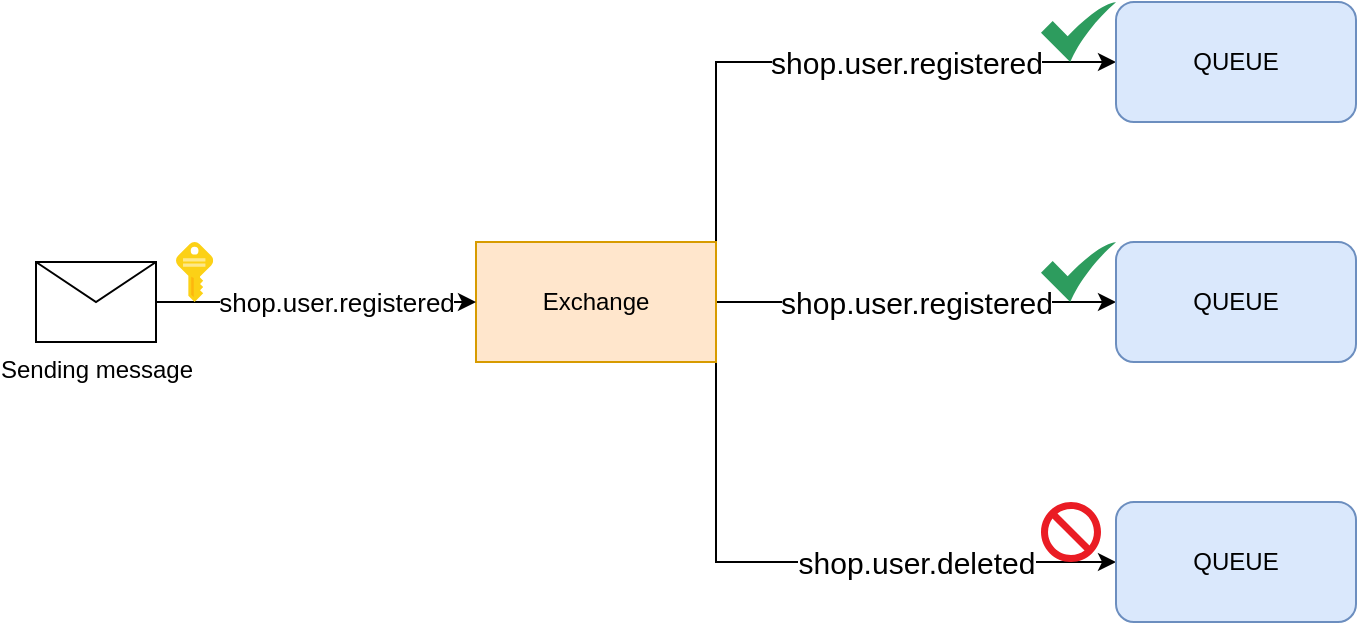 <mxfile version="24.7.7">
  <diagram name="Página-1" id="YxG6aqFPAaeFV0GtLodd">
    <mxGraphModel dx="1434" dy="752" grid="1" gridSize="10" guides="1" tooltips="1" connect="1" arrows="1" fold="1" page="1" pageScale="1" pageWidth="827" pageHeight="1169" math="0" shadow="0">
      <root>
        <mxCell id="0" />
        <mxCell id="1" parent="0" />
        <mxCell id="b8rluCNeTwZe7lozpSry-134" style="edgeStyle=orthogonalEdgeStyle;rounded=0;orthogonalLoop=1;jettySize=auto;html=1;exitX=1;exitY=0;exitDx=0;exitDy=0;entryX=0;entryY=0.5;entryDx=0;entryDy=0;" edge="1" parent="1" source="b8rluCNeTwZe7lozpSry-130" target="b8rluCNeTwZe7lozpSry-131">
          <mxGeometry relative="1" as="geometry" />
        </mxCell>
        <mxCell id="b8rluCNeTwZe7lozpSry-137" value="shop.user.registered" style="edgeLabel;html=1;align=center;verticalAlign=middle;resizable=0;points=[];fontSize=15;" vertex="1" connectable="0" parent="b8rluCNeTwZe7lozpSry-134">
          <mxGeometry x="0.1" relative="1" as="geometry">
            <mxPoint x="25" as="offset" />
          </mxGeometry>
        </mxCell>
        <mxCell id="b8rluCNeTwZe7lozpSry-135" style="edgeStyle=orthogonalEdgeStyle;rounded=0;orthogonalLoop=1;jettySize=auto;html=1;exitX=1;exitY=0.5;exitDx=0;exitDy=0;entryX=0;entryY=0.5;entryDx=0;entryDy=0;" edge="1" parent="1" source="b8rluCNeTwZe7lozpSry-130" target="b8rluCNeTwZe7lozpSry-132">
          <mxGeometry relative="1" as="geometry" />
        </mxCell>
        <mxCell id="b8rluCNeTwZe7lozpSry-138" value="&lt;span style=&quot;font-size: 15px;&quot;&gt;shop.user.registered&lt;/span&gt;" style="edgeLabel;html=1;align=center;verticalAlign=middle;resizable=0;points=[];" vertex="1" connectable="0" parent="b8rluCNeTwZe7lozpSry-135">
          <mxGeometry x="-0.33" y="-1" relative="1" as="geometry">
            <mxPoint x="33" y="-1" as="offset" />
          </mxGeometry>
        </mxCell>
        <mxCell id="b8rluCNeTwZe7lozpSry-136" style="edgeStyle=orthogonalEdgeStyle;rounded=0;orthogonalLoop=1;jettySize=auto;html=1;exitX=1;exitY=1;exitDx=0;exitDy=0;entryX=0;entryY=0.5;entryDx=0;entryDy=0;" edge="1" parent="1" source="b8rluCNeTwZe7lozpSry-130" target="b8rluCNeTwZe7lozpSry-133">
          <mxGeometry relative="1" as="geometry">
            <Array as="points">
              <mxPoint x="370" y="530" />
            </Array>
          </mxGeometry>
        </mxCell>
        <mxCell id="b8rluCNeTwZe7lozpSry-139" value="&lt;span style=&quot;font-size: 15px;&quot;&gt;shop.user.deleted&lt;/span&gt;" style="edgeLabel;html=1;align=center;verticalAlign=middle;resizable=0;points=[];" vertex="1" connectable="0" parent="b8rluCNeTwZe7lozpSry-136">
          <mxGeometry x="0.127" y="-2" relative="1" as="geometry">
            <mxPoint x="31" y="-2" as="offset" />
          </mxGeometry>
        </mxCell>
        <mxCell id="b8rluCNeTwZe7lozpSry-130" value="Exchange" style="rounded=0;whiteSpace=wrap;html=1;fillColor=#ffe6cc;strokeColor=#d79b00;" vertex="1" parent="1">
          <mxGeometry x="250" y="370" width="120" height="60" as="geometry" />
        </mxCell>
        <mxCell id="b8rluCNeTwZe7lozpSry-131" value="QUEUE" style="rounded=1;whiteSpace=wrap;html=1;fillColor=#dae8fc;strokeColor=#6c8ebf;" vertex="1" parent="1">
          <mxGeometry x="570" y="250" width="120" height="60" as="geometry" />
        </mxCell>
        <mxCell id="b8rluCNeTwZe7lozpSry-132" value="QUEUE" style="rounded=1;whiteSpace=wrap;html=1;fillColor=#dae8fc;strokeColor=#6c8ebf;" vertex="1" parent="1">
          <mxGeometry x="570" y="370" width="120" height="60" as="geometry" />
        </mxCell>
        <mxCell id="b8rluCNeTwZe7lozpSry-133" value="QUEUE" style="rounded=1;whiteSpace=wrap;html=1;fillColor=#dae8fc;strokeColor=#6c8ebf;" vertex="1" parent="1">
          <mxGeometry x="570" y="500" width="120" height="60" as="geometry" />
        </mxCell>
        <mxCell id="b8rluCNeTwZe7lozpSry-141" value="" style="sketch=0;html=1;aspect=fixed;strokeColor=none;shadow=0;align=center;fillColor=#2D9C5E;verticalAlign=top;labelPosition=center;verticalLabelPosition=bottom;shape=mxgraph.gcp2.check" vertex="1" parent="1">
          <mxGeometry x="532.5" y="250" width="37.5" height="30" as="geometry" />
        </mxCell>
        <mxCell id="b8rluCNeTwZe7lozpSry-144" value="" style="sketch=0;html=1;aspect=fixed;strokeColor=none;shadow=0;align=center;fillColor=#2D9C5E;verticalAlign=top;labelPosition=center;verticalLabelPosition=bottom;shape=mxgraph.gcp2.check" vertex="1" parent="1">
          <mxGeometry x="532.5" y="370" width="37.5" height="30" as="geometry" />
        </mxCell>
        <mxCell id="b8rluCNeTwZe7lozpSry-146" value="" style="sketch=0;aspect=fixed;pointerEvents=1;shadow=0;dashed=0;html=1;strokeColor=none;labelPosition=center;verticalLabelPosition=bottom;verticalAlign=top;align=center;shape=mxgraph.mscae.enterprise.not_allowed;fillColor=#EA1C24;" vertex="1" parent="1">
          <mxGeometry x="532.5" y="500" width="30" height="30" as="geometry" />
        </mxCell>
        <mxCell id="b8rluCNeTwZe7lozpSry-148" value="" style="edgeStyle=orthogonalEdgeStyle;rounded=0;orthogonalLoop=1;jettySize=auto;html=1;" edge="1" parent="1" source="b8rluCNeTwZe7lozpSry-147" target="b8rluCNeTwZe7lozpSry-130">
          <mxGeometry relative="1" as="geometry" />
        </mxCell>
        <mxCell id="b8rluCNeTwZe7lozpSry-150" value="shop.user.registered" style="edgeLabel;html=1;align=center;verticalAlign=middle;resizable=0;points=[];fontSize=13;" vertex="1" connectable="0" parent="b8rluCNeTwZe7lozpSry-148">
          <mxGeometry x="-0.113" y="-2" relative="1" as="geometry">
            <mxPoint x="19" y="-2" as="offset" />
          </mxGeometry>
        </mxCell>
        <mxCell id="b8rluCNeTwZe7lozpSry-147" value="Sending message" style="shape=message;html=1;html=1;outlineConnect=0;labelPosition=center;verticalLabelPosition=bottom;align=center;verticalAlign=top;" vertex="1" parent="1">
          <mxGeometry x="30" y="380" width="60" height="40" as="geometry" />
        </mxCell>
        <mxCell id="b8rluCNeTwZe7lozpSry-149" value="" style="image;sketch=0;aspect=fixed;html=1;points=[];align=center;fontSize=12;image=img/lib/mscae/Key.svg;" vertex="1" parent="1">
          <mxGeometry x="100" y="370" width="18.6" height="30" as="geometry" />
        </mxCell>
      </root>
    </mxGraphModel>
  </diagram>
</mxfile>

